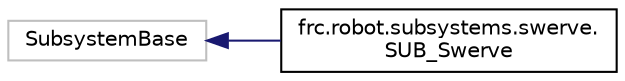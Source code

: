 digraph "Graphical Class Hierarchy"
{
 // LATEX_PDF_SIZE
  edge [fontname="Helvetica",fontsize="10",labelfontname="Helvetica",labelfontsize="10"];
  node [fontname="Helvetica",fontsize="10",shape=record];
  rankdir="LR";
  Node12 [label="SubsystemBase",height=0.2,width=0.4,color="grey75", fillcolor="white", style="filled",tooltip=" "];
  Node12 -> Node0 [dir="back",color="midnightblue",fontsize="10",style="solid",fontname="Helvetica"];
  Node0 [label="frc.robot.subsystems.swerve.\lSUB_Swerve",height=0.2,width=0.4,color="black", fillcolor="white", style="filled",URL="$classfrc_1_1robot_1_1subsystems_1_1swerve_1_1_s_u_b___swerve.html",tooltip=" "];
}
